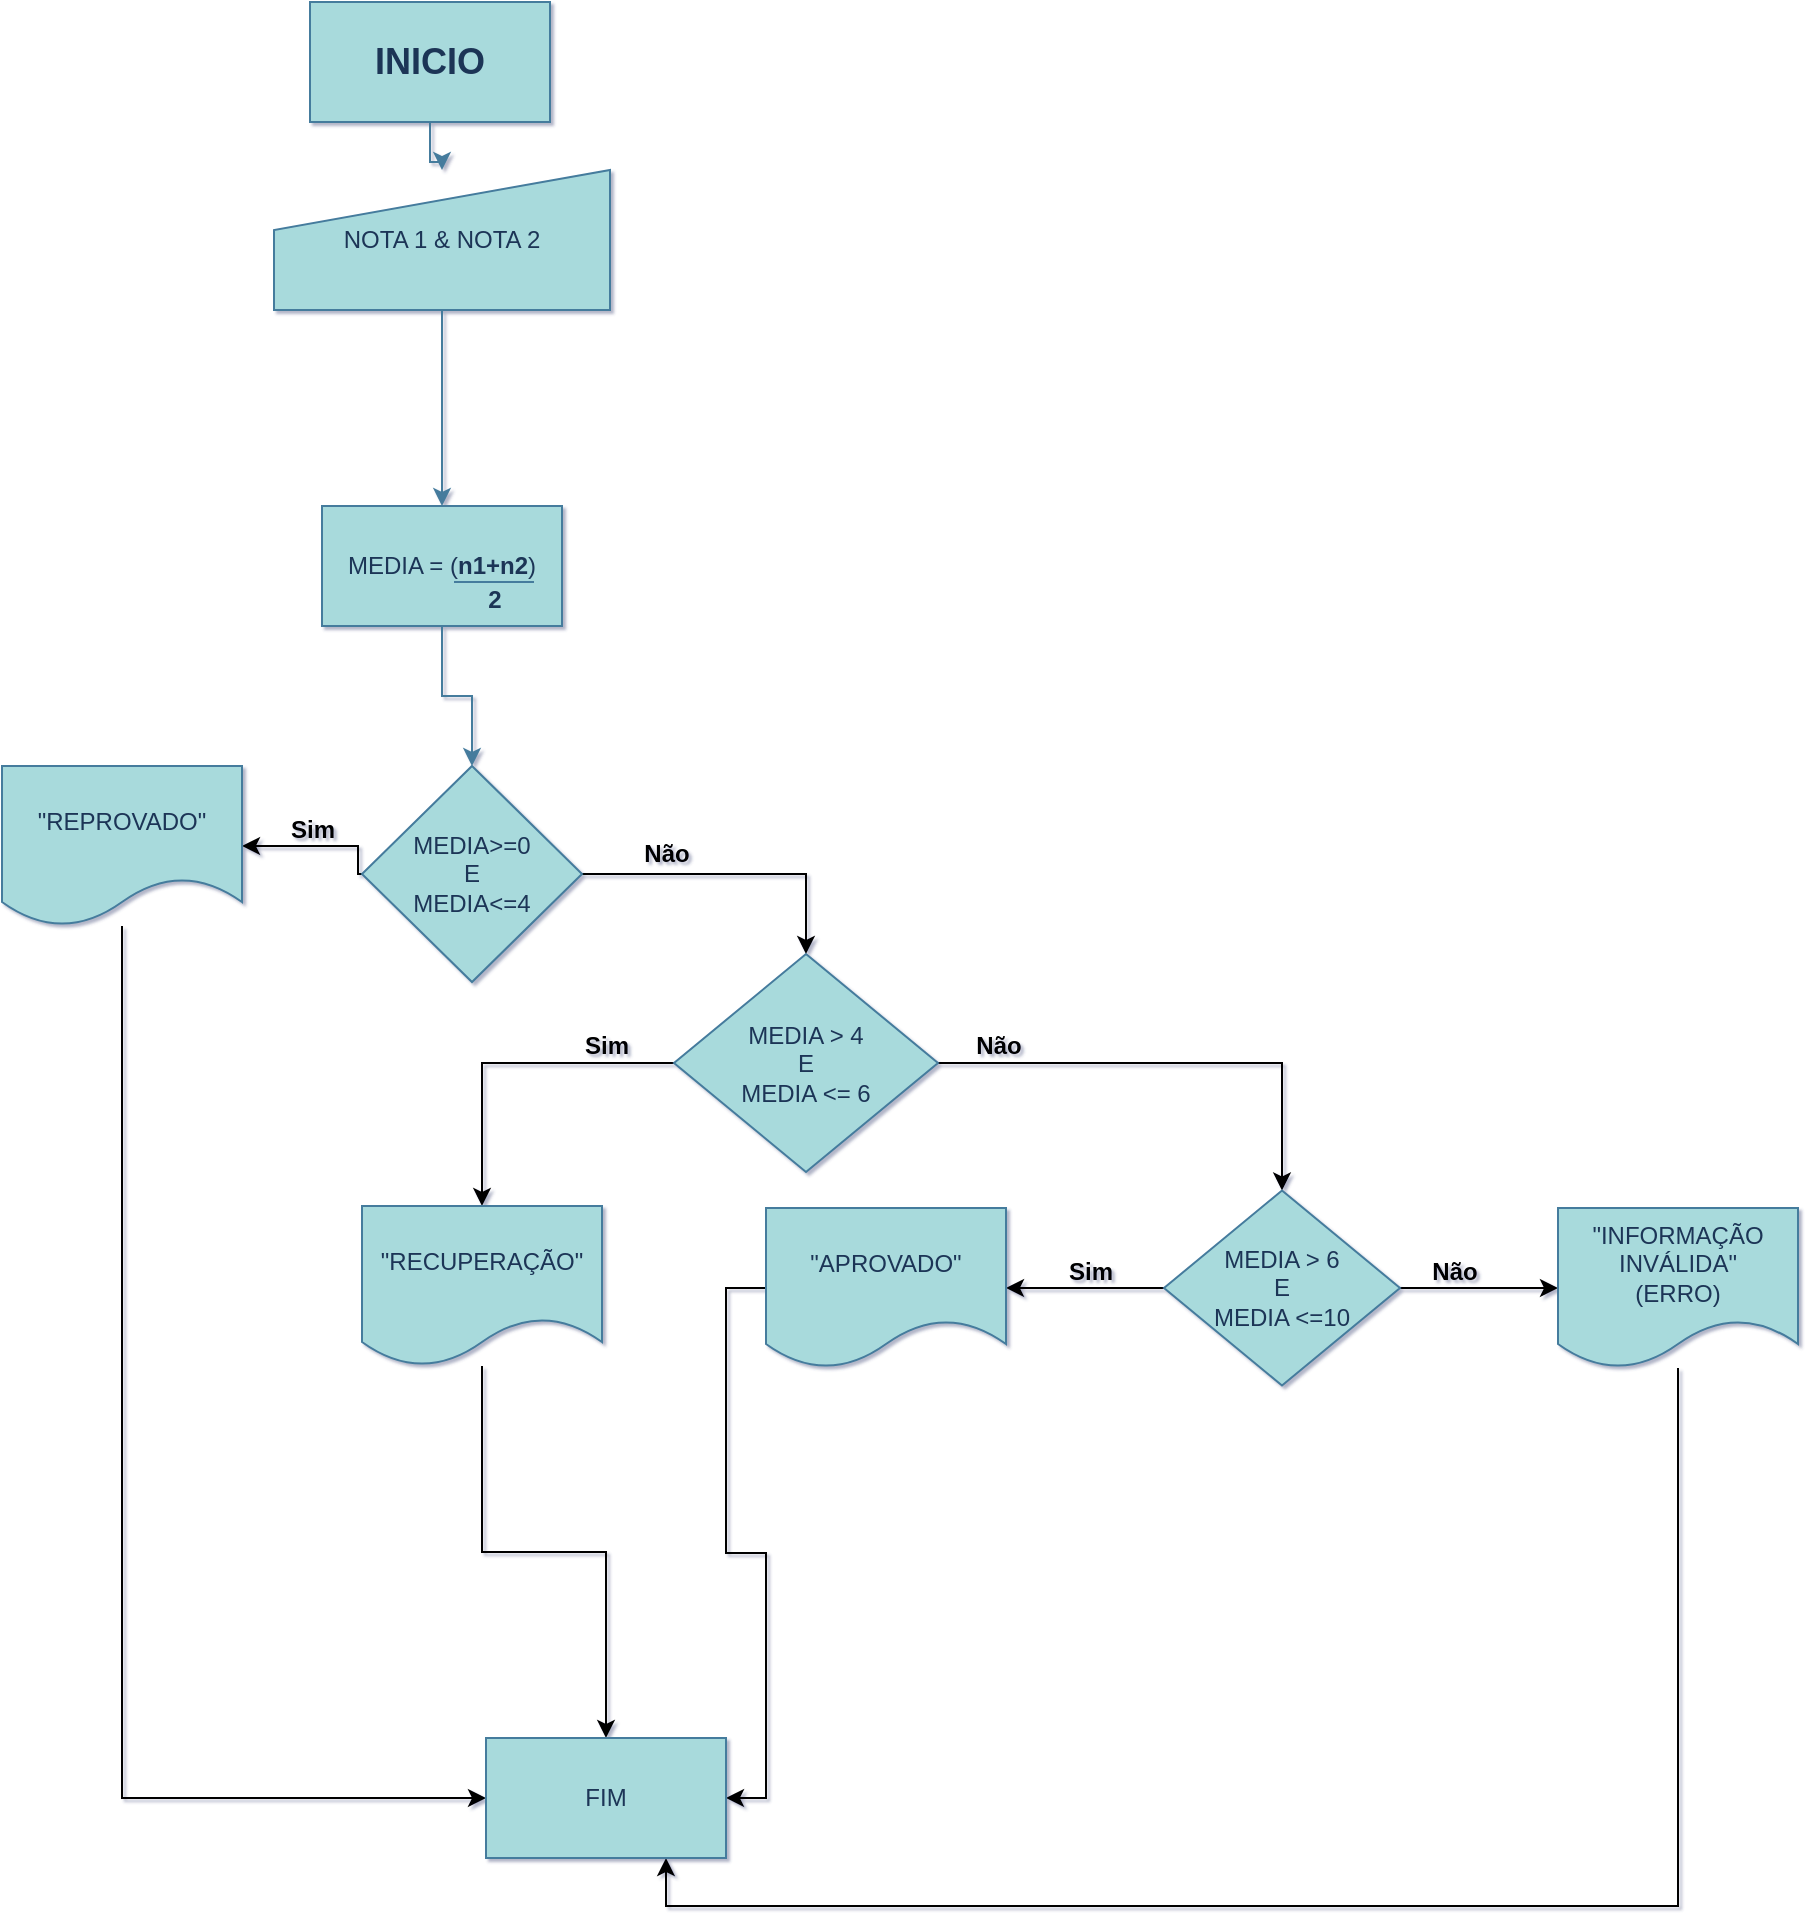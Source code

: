 <mxfile version="25.0.2">
  <diagram name="Página-1" id="SXRwOfWVpEJ0-Aoffvyc">
    <mxGraphModel dx="1358" dy="3000" grid="1" gridSize="14" guides="1" tooltips="1" connect="1" arrows="1" fold="1" page="1" pageScale="1" pageWidth="827" pageHeight="1169" background="none" math="0" shadow="1">
      <root>
        <mxCell id="0" />
        <mxCell id="1" parent="0" />
        <mxCell id="jIfEn-DtUseTwL8zUkop-15" value="" style="edgeStyle=orthogonalEdgeStyle;rounded=0;orthogonalLoop=1;jettySize=auto;html=1;labelBackgroundColor=none;strokeColor=#457B9D;fontColor=default;" edge="1" parent="1" source="jIfEn-DtUseTwL8zUkop-1" target="jIfEn-DtUseTwL8zUkop-7">
          <mxGeometry relative="1" as="geometry" />
        </mxCell>
        <mxCell id="jIfEn-DtUseTwL8zUkop-1" value="&lt;font style=&quot;font-size: 18px;&quot;&gt;&lt;b&gt;INICIO&lt;/b&gt;&lt;/font&gt;" style="rounded=0;whiteSpace=wrap;html=1;labelBackgroundColor=none;fillColor=#A8DADC;strokeColor=#457B9D;fontColor=#1D3557;" vertex="1" parent="1">
          <mxGeometry x="354" y="-2324" width="120" height="60" as="geometry" />
        </mxCell>
        <mxCell id="jIfEn-DtUseTwL8zUkop-13" value="" style="edgeStyle=orthogonalEdgeStyle;rounded=0;orthogonalLoop=1;jettySize=auto;html=1;entryX=0.5;entryY=0;entryDx=0;entryDy=0;labelBackgroundColor=none;strokeColor=#457B9D;fontColor=default;" edge="1" parent="1" source="jIfEn-DtUseTwL8zUkop-7" target="jIfEn-DtUseTwL8zUkop-14">
          <mxGeometry relative="1" as="geometry">
            <mxPoint x="420" y="-2085" as="targetPoint" />
          </mxGeometry>
        </mxCell>
        <mxCell id="jIfEn-DtUseTwL8zUkop-7" value="NOTA 1 &amp;amp; NOTA 2" style="shape=manualInput;whiteSpace=wrap;html=1;rounded=0;labelBackgroundColor=none;fillColor=#A8DADC;strokeColor=#457B9D;fontColor=#1D3557;" vertex="1" parent="1">
          <mxGeometry x="336" y="-2240" width="168" height="70" as="geometry" />
        </mxCell>
        <mxCell id="jIfEn-DtUseTwL8zUkop-23" value="" style="edgeStyle=orthogonalEdgeStyle;rounded=0;orthogonalLoop=1;jettySize=auto;html=1;strokeColor=#457B9D;fontColor=#1D3557;fillColor=#A8DADC;" edge="1" parent="1" source="jIfEn-DtUseTwL8zUkop-14" target="jIfEn-DtUseTwL8zUkop-22">
          <mxGeometry relative="1" as="geometry" />
        </mxCell>
        <mxCell id="jIfEn-DtUseTwL8zUkop-14" value="MEDIA = (&lt;b&gt;n1+n2&lt;/b&gt;)" style="rounded=0;whiteSpace=wrap;html=1;labelBackgroundColor=none;fillColor=#A8DADC;strokeColor=#457B9D;fontColor=#1D3557;" vertex="1" parent="1">
          <mxGeometry x="360" y="-2072" width="120" height="60" as="geometry" />
        </mxCell>
        <mxCell id="jIfEn-DtUseTwL8zUkop-19" value="" style="line;strokeWidth=1;fillColor=none;align=left;verticalAlign=middle;spacingTop=-1;spacingLeft=3;spacingRight=3;rotatable=0;labelPosition=right;points=[];portConstraint=eastwest;strokeColor=#457B9D;rounded=0;labelBackgroundColor=none;fontColor=#1D3557;" vertex="1" parent="1">
          <mxGeometry x="426" y="-2038" width="40" height="8" as="geometry" />
        </mxCell>
        <mxCell id="jIfEn-DtUseTwL8zUkop-20" value="2" style="text;align=center;fontStyle=1;verticalAlign=middle;spacingLeft=3;spacingRight=3;strokeColor=none;rotatable=0;points=[[0,0.5],[1,0.5]];portConstraint=eastwest;html=1;rounded=0;labelBackgroundColor=none;fontColor=#1D3557;" vertex="1" parent="1">
          <mxGeometry x="406" y="-2038" width="80" height="26" as="geometry" />
        </mxCell>
        <mxCell id="jIfEn-DtUseTwL8zUkop-25" value="" style="edgeStyle=orthogonalEdgeStyle;rounded=0;orthogonalLoop=1;jettySize=auto;html=1;" edge="1" parent="1" source="jIfEn-DtUseTwL8zUkop-22" target="jIfEn-DtUseTwL8zUkop-24">
          <mxGeometry relative="1" as="geometry">
            <Array as="points">
              <mxPoint x="378" y="-1888" />
              <mxPoint x="378" y="-1902" />
            </Array>
          </mxGeometry>
        </mxCell>
        <mxCell id="jIfEn-DtUseTwL8zUkop-32" value="" style="edgeStyle=orthogonalEdgeStyle;rounded=0;orthogonalLoop=1;jettySize=auto;html=1;" edge="1" parent="1" source="jIfEn-DtUseTwL8zUkop-22" target="jIfEn-DtUseTwL8zUkop-31">
          <mxGeometry relative="1" as="geometry">
            <Array as="points">
              <mxPoint x="602" y="-1888" />
            </Array>
          </mxGeometry>
        </mxCell>
        <mxCell id="jIfEn-DtUseTwL8zUkop-22" value="MEDIA&amp;gt;=0&lt;br&gt;E&lt;br&gt;MEDIA&amp;lt;=4" style="rhombus;whiteSpace=wrap;html=1;fillColor=#A8DADC;strokeColor=#457B9D;fontColor=#1D3557;rounded=0;labelBackgroundColor=none;" vertex="1" parent="1">
          <mxGeometry x="380" y="-1942" width="110" height="108" as="geometry" />
        </mxCell>
        <mxCell id="jIfEn-DtUseTwL8zUkop-47" value="" style="edgeStyle=orthogonalEdgeStyle;rounded=0;orthogonalLoop=1;jettySize=auto;html=1;" edge="1" parent="1" source="jIfEn-DtUseTwL8zUkop-24" target="jIfEn-DtUseTwL8zUkop-46">
          <mxGeometry relative="1" as="geometry">
            <Array as="points">
              <mxPoint x="260" y="-1426" />
            </Array>
          </mxGeometry>
        </mxCell>
        <mxCell id="jIfEn-DtUseTwL8zUkop-24" value="&quot;REPROVADO&quot;" style="shape=document;whiteSpace=wrap;html=1;boundedLbl=1;fillColor=#A8DADC;strokeColor=#457B9D;fontColor=#1D3557;rounded=0;labelBackgroundColor=none;" vertex="1" parent="1">
          <mxGeometry x="200" y="-1942" width="120" height="80" as="geometry" />
        </mxCell>
        <mxCell id="jIfEn-DtUseTwL8zUkop-26" value="Sim" style="text;align=center;fontStyle=1;verticalAlign=middle;spacingLeft=3;spacingRight=3;strokeColor=none;rotatable=0;points=[[0,0.5],[1,0.5]];portConstraint=eastwest;html=1;" vertex="1" parent="1">
          <mxGeometry x="315" y="-1923" width="80" height="26" as="geometry" />
        </mxCell>
        <mxCell id="jIfEn-DtUseTwL8zUkop-35" value="" style="edgeStyle=orthogonalEdgeStyle;rounded=0;orthogonalLoop=1;jettySize=auto;html=1;" edge="1" parent="1" source="jIfEn-DtUseTwL8zUkop-31" target="jIfEn-DtUseTwL8zUkop-34">
          <mxGeometry relative="1" as="geometry" />
        </mxCell>
        <mxCell id="jIfEn-DtUseTwL8zUkop-38" value="" style="edgeStyle=orthogonalEdgeStyle;rounded=0;orthogonalLoop=1;jettySize=auto;html=1;" edge="1" parent="1" source="jIfEn-DtUseTwL8zUkop-31" target="jIfEn-DtUseTwL8zUkop-37">
          <mxGeometry relative="1" as="geometry">
            <Array as="points">
              <mxPoint x="840" y="-1793" />
            </Array>
          </mxGeometry>
        </mxCell>
        <mxCell id="jIfEn-DtUseTwL8zUkop-31" value="MEDIA &amp;gt; 4&lt;div&gt;E&lt;br&gt;MEDIA &amp;lt;= 6&lt;/div&gt;" style="rhombus;whiteSpace=wrap;html=1;fillColor=#A8DADC;strokeColor=#457B9D;fontColor=#1D3557;rounded=0;labelBackgroundColor=none;" vertex="1" parent="1">
          <mxGeometry x="536" y="-1848" width="132" height="109" as="geometry" />
        </mxCell>
        <mxCell id="jIfEn-DtUseTwL8zUkop-33" value="Não" style="text;align=center;fontStyle=1;verticalAlign=middle;spacingLeft=3;spacingRight=3;strokeColor=none;rotatable=0;points=[[0,0.5],[1,0.5]];portConstraint=eastwest;html=1;" vertex="1" parent="1">
          <mxGeometry x="492" y="-1911" width="80" height="26" as="geometry" />
        </mxCell>
        <mxCell id="jIfEn-DtUseTwL8zUkop-48" style="edgeStyle=orthogonalEdgeStyle;rounded=0;orthogonalLoop=1;jettySize=auto;html=1;" edge="1" parent="1" source="jIfEn-DtUseTwL8zUkop-34" target="jIfEn-DtUseTwL8zUkop-46">
          <mxGeometry relative="1" as="geometry" />
        </mxCell>
        <mxCell id="jIfEn-DtUseTwL8zUkop-34" value="&quot;RECUPERAÇÃO&quot;" style="shape=document;whiteSpace=wrap;html=1;boundedLbl=1;fillColor=#A8DADC;strokeColor=#457B9D;fontColor=#1D3557;rounded=0;labelBackgroundColor=none;" vertex="1" parent="1">
          <mxGeometry x="380" y="-1722" width="120" height="80" as="geometry" />
        </mxCell>
        <mxCell id="jIfEn-DtUseTwL8zUkop-36" value="Sim" style="text;align=center;fontStyle=1;verticalAlign=middle;spacingLeft=3;spacingRight=3;strokeColor=none;rotatable=0;points=[[0,0.5],[1,0.5]];portConstraint=eastwest;html=1;" vertex="1" parent="1">
          <mxGeometry x="462" y="-1815" width="80" height="26" as="geometry" />
        </mxCell>
        <mxCell id="jIfEn-DtUseTwL8zUkop-41" value="" style="edgeStyle=orthogonalEdgeStyle;rounded=0;orthogonalLoop=1;jettySize=auto;html=1;" edge="1" parent="1" source="jIfEn-DtUseTwL8zUkop-37" target="jIfEn-DtUseTwL8zUkop-40">
          <mxGeometry relative="1" as="geometry" />
        </mxCell>
        <mxCell id="jIfEn-DtUseTwL8zUkop-44" value="" style="edgeStyle=orthogonalEdgeStyle;rounded=0;orthogonalLoop=1;jettySize=auto;html=1;" edge="1" parent="1" source="jIfEn-DtUseTwL8zUkop-37" target="jIfEn-DtUseTwL8zUkop-43">
          <mxGeometry relative="1" as="geometry" />
        </mxCell>
        <mxCell id="jIfEn-DtUseTwL8zUkop-37" value="MEDIA &amp;gt; 6&lt;div&gt;E&lt;br&gt;MEDIA &amp;lt;=10&lt;/div&gt;" style="rhombus;whiteSpace=wrap;html=1;fillColor=#A8DADC;strokeColor=#457B9D;fontColor=#1D3557;rounded=0;labelBackgroundColor=none;" vertex="1" parent="1">
          <mxGeometry x="781" y="-1729.75" width="118" height="97.5" as="geometry" />
        </mxCell>
        <mxCell id="jIfEn-DtUseTwL8zUkop-39" value="Não" style="text;align=center;fontStyle=1;verticalAlign=middle;spacingLeft=3;spacingRight=3;strokeColor=none;rotatable=0;points=[[0,0.5],[1,0.5]];portConstraint=eastwest;html=1;" vertex="1" parent="1">
          <mxGeometry x="658" y="-1815" width="80" height="26" as="geometry" />
        </mxCell>
        <mxCell id="jIfEn-DtUseTwL8zUkop-49" style="edgeStyle=orthogonalEdgeStyle;rounded=0;orthogonalLoop=1;jettySize=auto;html=1;entryX=1;entryY=0.5;entryDx=0;entryDy=0;" edge="1" parent="1" source="jIfEn-DtUseTwL8zUkop-40" target="jIfEn-DtUseTwL8zUkop-46">
          <mxGeometry relative="1" as="geometry" />
        </mxCell>
        <mxCell id="jIfEn-DtUseTwL8zUkop-40" value="&quot;APROVADO&quot;" style="shape=document;whiteSpace=wrap;html=1;boundedLbl=1;fillColor=#A8DADC;strokeColor=#457B9D;fontColor=#1D3557;rounded=0;labelBackgroundColor=none;" vertex="1" parent="1">
          <mxGeometry x="582" y="-1721" width="120" height="80" as="geometry" />
        </mxCell>
        <mxCell id="jIfEn-DtUseTwL8zUkop-42" value="Sim" style="text;align=center;fontStyle=1;verticalAlign=middle;spacingLeft=3;spacingRight=3;strokeColor=none;rotatable=0;points=[[0,0.5],[1,0.5]];portConstraint=eastwest;html=1;" vertex="1" parent="1">
          <mxGeometry x="704" y="-1702" width="80" height="26" as="geometry" />
        </mxCell>
        <mxCell id="jIfEn-DtUseTwL8zUkop-50" style="edgeStyle=orthogonalEdgeStyle;rounded=0;orthogonalLoop=1;jettySize=auto;html=1;entryX=0.75;entryY=1;entryDx=0;entryDy=0;" edge="1" parent="1" source="jIfEn-DtUseTwL8zUkop-43" target="jIfEn-DtUseTwL8zUkop-46">
          <mxGeometry relative="1" as="geometry">
            <Array as="points">
              <mxPoint x="1038" y="-1372" />
              <mxPoint x="532" y="-1372" />
            </Array>
          </mxGeometry>
        </mxCell>
        <mxCell id="jIfEn-DtUseTwL8zUkop-43" value="&quot;INFORMAÇÃO INVÁLIDA&quot;&lt;div&gt;(ERRO)&lt;/div&gt;" style="shape=document;whiteSpace=wrap;html=1;boundedLbl=1;fillColor=#A8DADC;strokeColor=#457B9D;fontColor=#1D3557;rounded=0;labelBackgroundColor=none;" vertex="1" parent="1">
          <mxGeometry x="978" y="-1721" width="120" height="80" as="geometry" />
        </mxCell>
        <mxCell id="jIfEn-DtUseTwL8zUkop-45" value="Não" style="text;align=center;fontStyle=1;verticalAlign=middle;spacingLeft=3;spacingRight=3;strokeColor=none;rotatable=0;points=[[0,0.5],[1,0.5]];portConstraint=eastwest;html=1;" vertex="1" parent="1">
          <mxGeometry x="886" y="-1702" width="80" height="26" as="geometry" />
        </mxCell>
        <mxCell id="jIfEn-DtUseTwL8zUkop-46" value="FIM" style="whiteSpace=wrap;html=1;fillColor=#A8DADC;strokeColor=#457B9D;fontColor=#1D3557;rounded=0;labelBackgroundColor=none;" vertex="1" parent="1">
          <mxGeometry x="442" y="-1456" width="120" height="60" as="geometry" />
        </mxCell>
      </root>
    </mxGraphModel>
  </diagram>
</mxfile>
